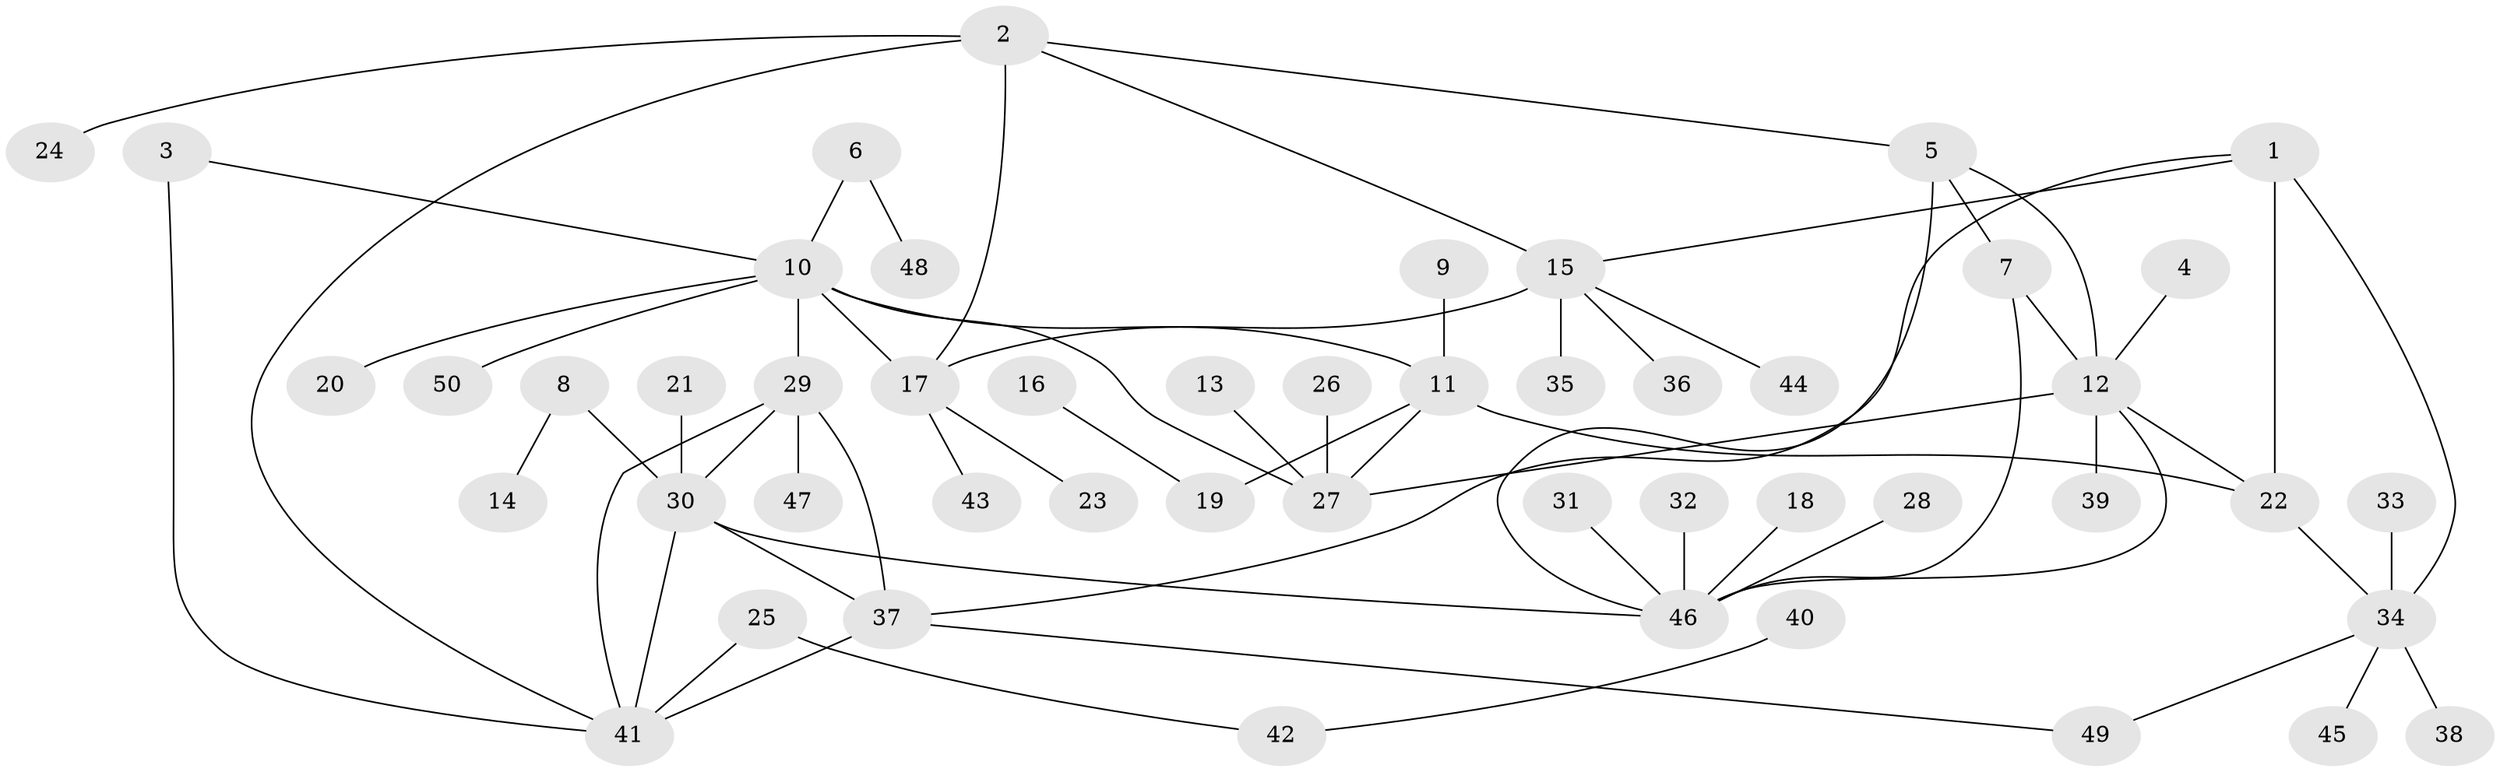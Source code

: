 // original degree distribution, {4: 0.04878048780487805, 7: 0.07317073170731707, 8: 0.04878048780487805, 6: 0.012195121951219513, 3: 0.04878048780487805, 10: 0.012195121951219513, 5: 0.024390243902439025, 9: 0.012195121951219513, 2: 0.14634146341463414, 1: 0.573170731707317}
// Generated by graph-tools (version 1.1) at 2025/37/03/04/25 23:37:49]
// undirected, 50 vertices, 66 edges
graph export_dot {
  node [color=gray90,style=filled];
  1;
  2;
  3;
  4;
  5;
  6;
  7;
  8;
  9;
  10;
  11;
  12;
  13;
  14;
  15;
  16;
  17;
  18;
  19;
  20;
  21;
  22;
  23;
  24;
  25;
  26;
  27;
  28;
  29;
  30;
  31;
  32;
  33;
  34;
  35;
  36;
  37;
  38;
  39;
  40;
  41;
  42;
  43;
  44;
  45;
  46;
  47;
  48;
  49;
  50;
  1 -- 15 [weight=1.0];
  1 -- 22 [weight=2.0];
  1 -- 34 [weight=2.0];
  1 -- 37 [weight=1.0];
  2 -- 5 [weight=1.0];
  2 -- 15 [weight=2.0];
  2 -- 17 [weight=2.0];
  2 -- 24 [weight=1.0];
  2 -- 41 [weight=1.0];
  3 -- 10 [weight=1.0];
  3 -- 41 [weight=1.0];
  4 -- 12 [weight=1.0];
  5 -- 7 [weight=1.0];
  5 -- 12 [weight=1.0];
  5 -- 46 [weight=1.0];
  6 -- 10 [weight=1.0];
  6 -- 48 [weight=1.0];
  7 -- 12 [weight=1.0];
  7 -- 46 [weight=1.0];
  8 -- 14 [weight=1.0];
  8 -- 30 [weight=1.0];
  9 -- 11 [weight=1.0];
  10 -- 11 [weight=1.0];
  10 -- 17 [weight=1.0];
  10 -- 20 [weight=1.0];
  10 -- 27 [weight=2.0];
  10 -- 29 [weight=1.0];
  10 -- 50 [weight=1.0];
  11 -- 19 [weight=1.0];
  11 -- 22 [weight=1.0];
  11 -- 27 [weight=2.0];
  12 -- 22 [weight=1.0];
  12 -- 27 [weight=1.0];
  12 -- 39 [weight=1.0];
  12 -- 46 [weight=1.0];
  13 -- 27 [weight=1.0];
  15 -- 17 [weight=1.0];
  15 -- 35 [weight=1.0];
  15 -- 36 [weight=1.0];
  15 -- 44 [weight=1.0];
  16 -- 19 [weight=1.0];
  17 -- 23 [weight=1.0];
  17 -- 43 [weight=1.0];
  18 -- 46 [weight=1.0];
  21 -- 30 [weight=1.0];
  22 -- 34 [weight=1.0];
  25 -- 41 [weight=1.0];
  25 -- 42 [weight=1.0];
  26 -- 27 [weight=1.0];
  28 -- 46 [weight=1.0];
  29 -- 30 [weight=1.0];
  29 -- 37 [weight=1.0];
  29 -- 41 [weight=1.0];
  29 -- 47 [weight=1.0];
  30 -- 37 [weight=1.0];
  30 -- 41 [weight=1.0];
  30 -- 46 [weight=1.0];
  31 -- 46 [weight=1.0];
  32 -- 46 [weight=1.0];
  33 -- 34 [weight=1.0];
  34 -- 38 [weight=1.0];
  34 -- 45 [weight=1.0];
  34 -- 49 [weight=1.0];
  37 -- 41 [weight=1.0];
  37 -- 49 [weight=1.0];
  40 -- 42 [weight=1.0];
}
